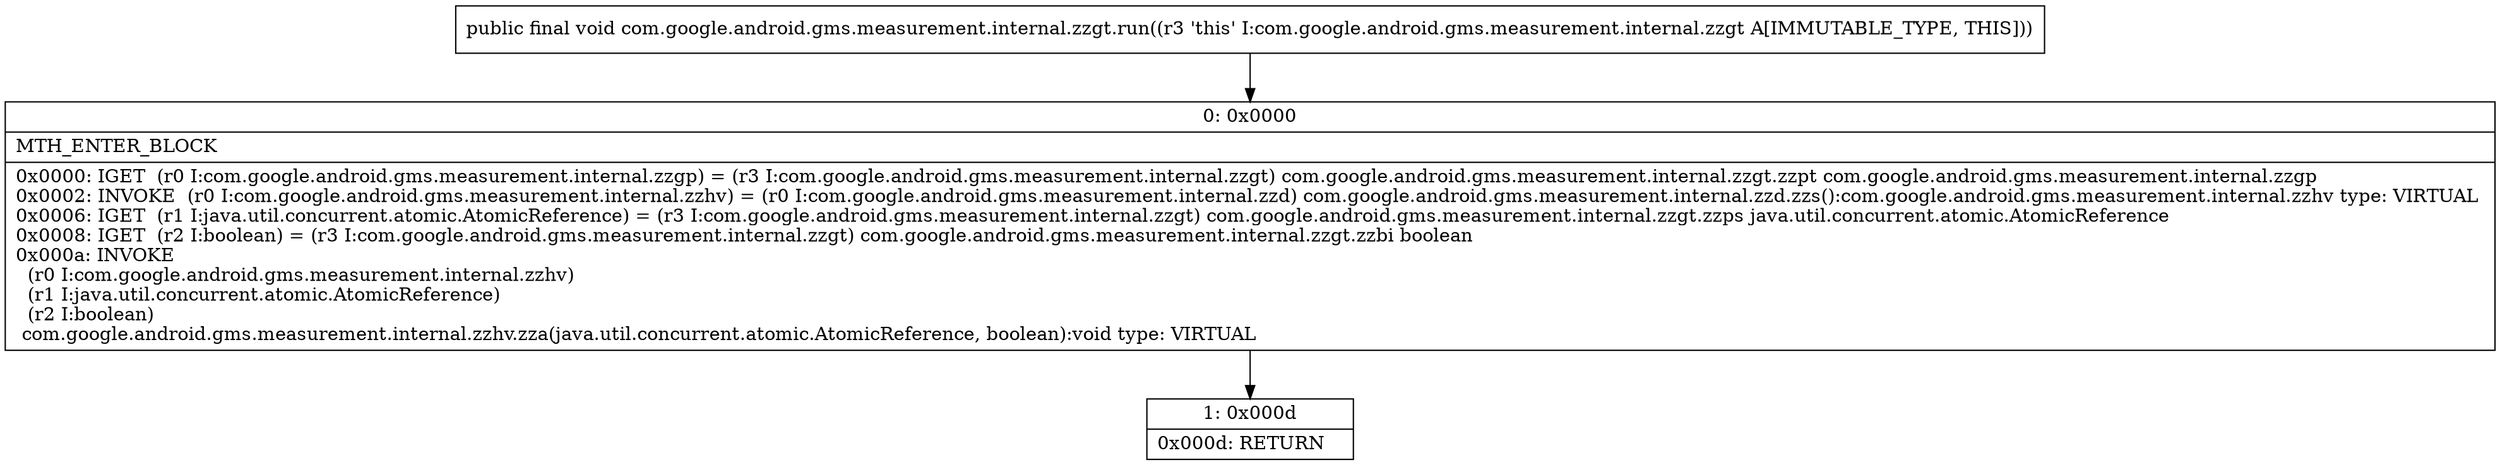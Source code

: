 digraph "CFG forcom.google.android.gms.measurement.internal.zzgt.run()V" {
Node_0 [shape=record,label="{0\:\ 0x0000|MTH_ENTER_BLOCK\l|0x0000: IGET  (r0 I:com.google.android.gms.measurement.internal.zzgp) = (r3 I:com.google.android.gms.measurement.internal.zzgt) com.google.android.gms.measurement.internal.zzgt.zzpt com.google.android.gms.measurement.internal.zzgp \l0x0002: INVOKE  (r0 I:com.google.android.gms.measurement.internal.zzhv) = (r0 I:com.google.android.gms.measurement.internal.zzd) com.google.android.gms.measurement.internal.zzd.zzs():com.google.android.gms.measurement.internal.zzhv type: VIRTUAL \l0x0006: IGET  (r1 I:java.util.concurrent.atomic.AtomicReference) = (r3 I:com.google.android.gms.measurement.internal.zzgt) com.google.android.gms.measurement.internal.zzgt.zzps java.util.concurrent.atomic.AtomicReference \l0x0008: IGET  (r2 I:boolean) = (r3 I:com.google.android.gms.measurement.internal.zzgt) com.google.android.gms.measurement.internal.zzgt.zzbi boolean \l0x000a: INVOKE  \l  (r0 I:com.google.android.gms.measurement.internal.zzhv)\l  (r1 I:java.util.concurrent.atomic.AtomicReference)\l  (r2 I:boolean)\l com.google.android.gms.measurement.internal.zzhv.zza(java.util.concurrent.atomic.AtomicReference, boolean):void type: VIRTUAL \l}"];
Node_1 [shape=record,label="{1\:\ 0x000d|0x000d: RETURN   \l}"];
MethodNode[shape=record,label="{public final void com.google.android.gms.measurement.internal.zzgt.run((r3 'this' I:com.google.android.gms.measurement.internal.zzgt A[IMMUTABLE_TYPE, THIS])) }"];
MethodNode -> Node_0;
Node_0 -> Node_1;
}

